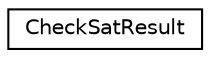 digraph "Graphical Class Hierarchy"
{
  edge [fontname="Helvetica",fontsize="10",labelfontname="Helvetica",labelfontsize="10"];
  node [fontname="Helvetica",fontsize="10",shape=record];
  rankdir="LR";
  Node0 [label="CheckSatResult",height=0.2,width=0.4,color="black", fillcolor="white", style="filled",URL="$classz3py_1_1_check_sat_result.html"];
}
